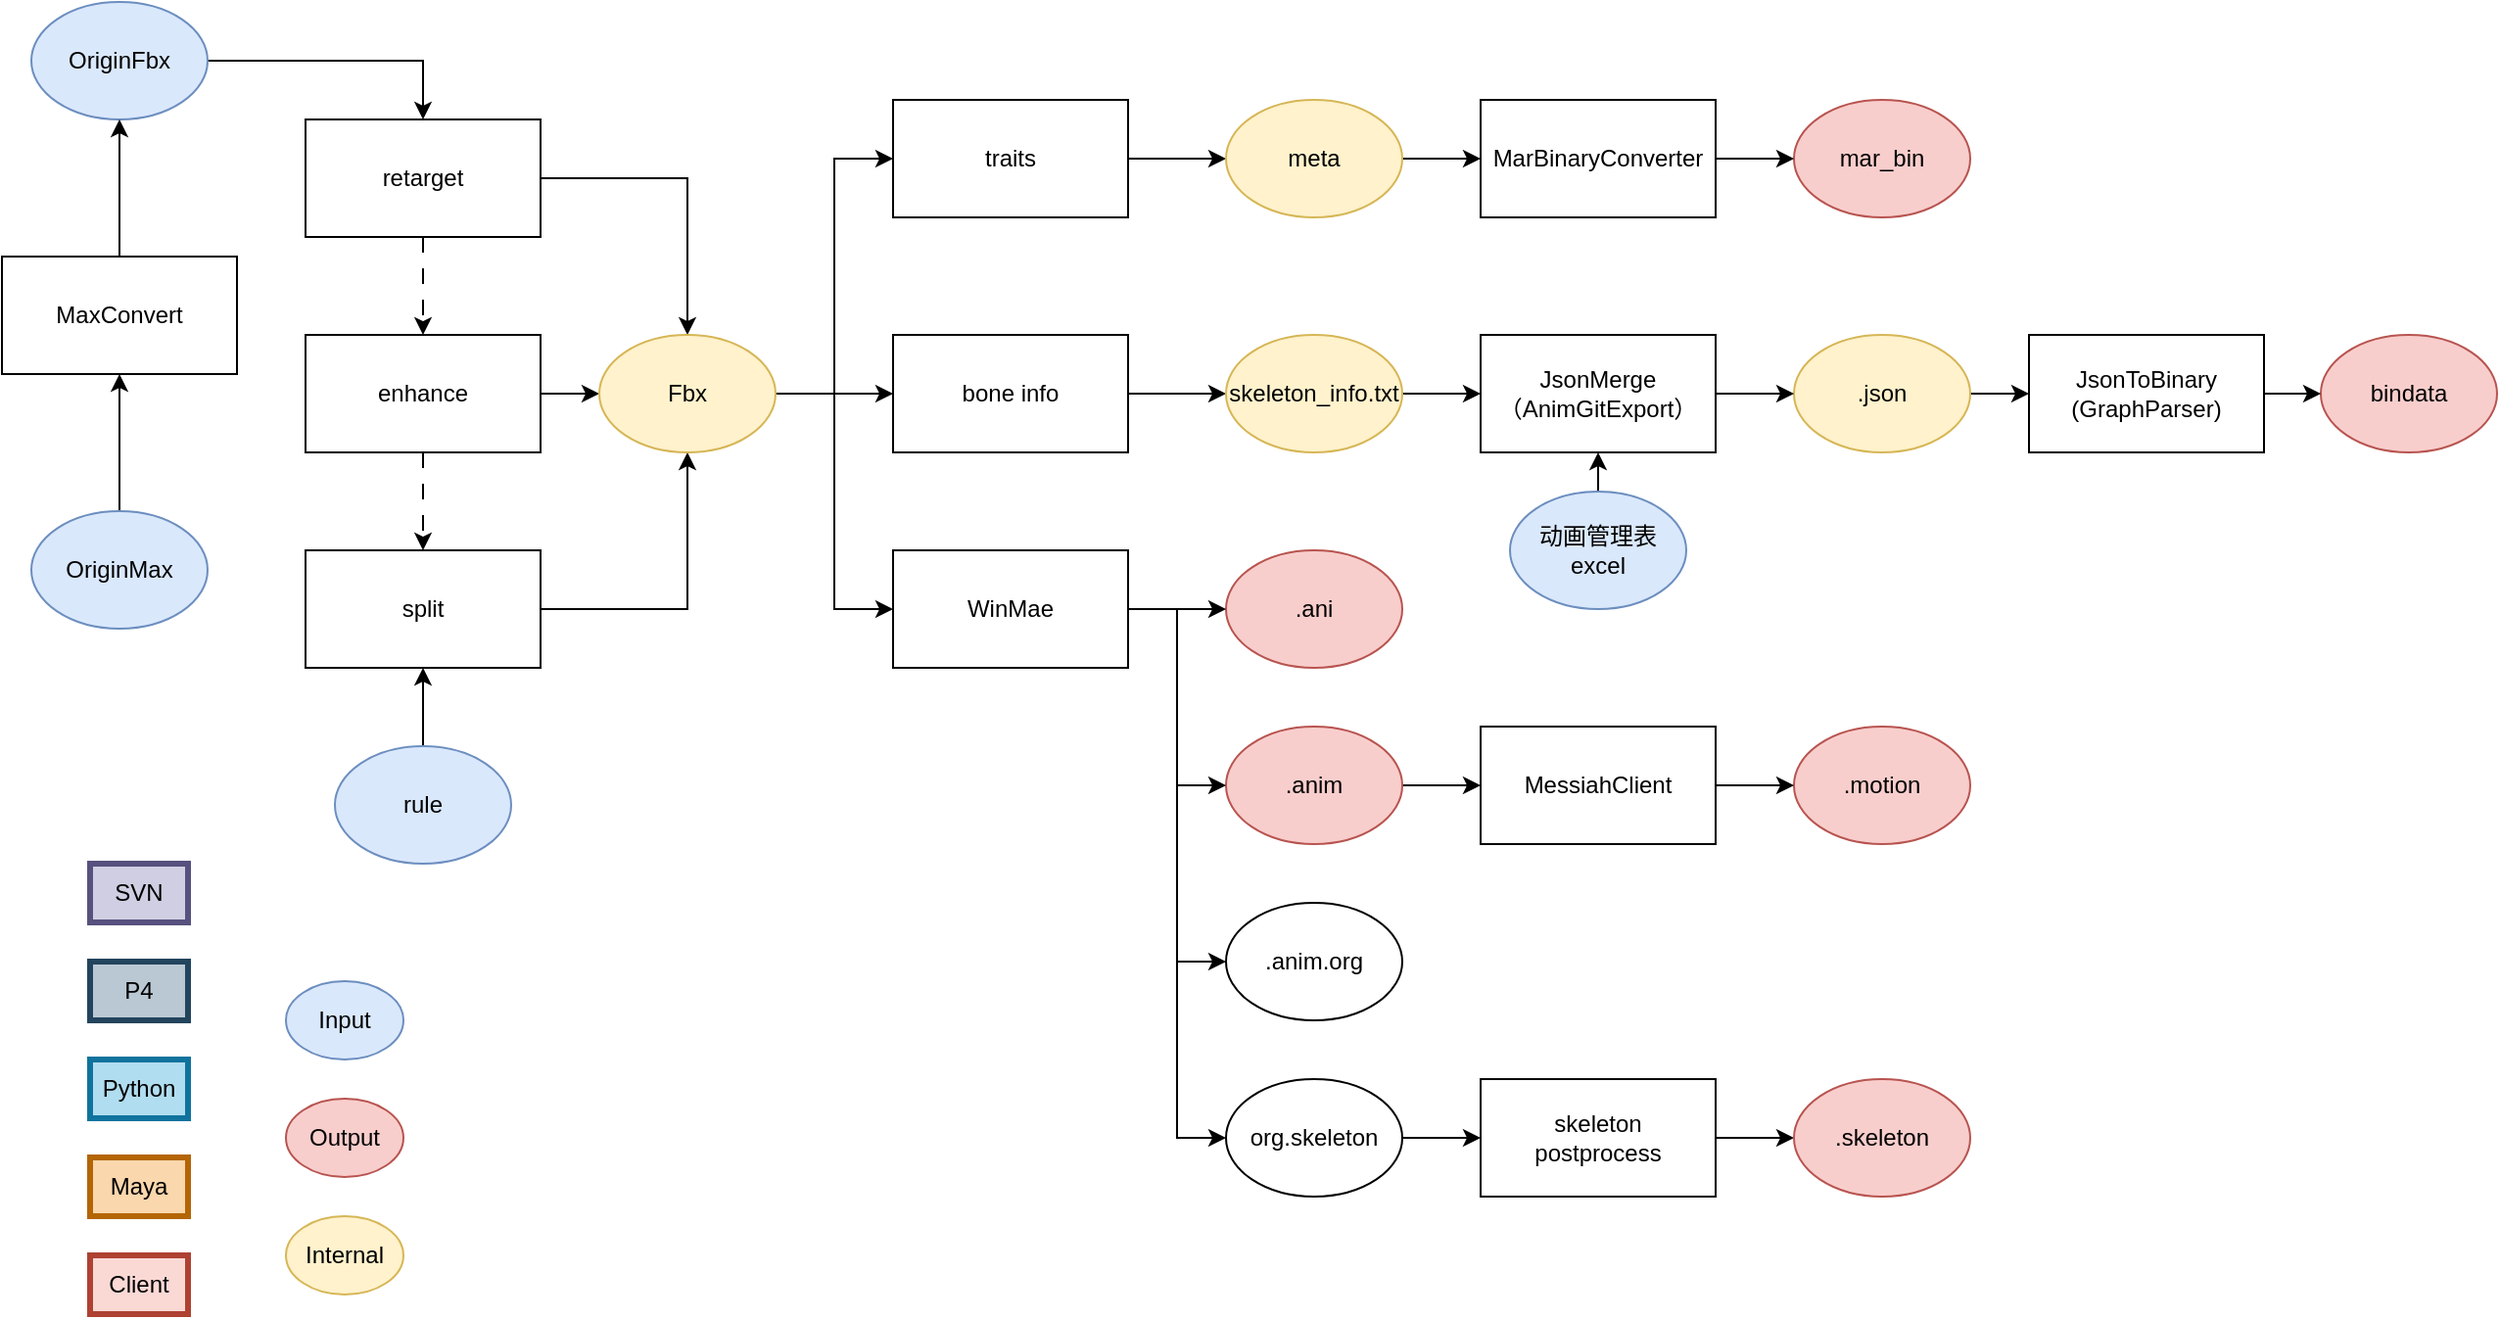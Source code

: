 <mxfile version="21.3.2" type="github">
  <diagram id="6a731a19-8d31-9384-78a2-239565b7b9f0" name="Page-1">
    <mxGraphModel dx="2390" dy="1273" grid="1" gridSize="10" guides="1" tooltips="1" connect="1" arrows="1" fold="1" page="1" pageScale="1" pageWidth="1169" pageHeight="827" background="none" math="0" shadow="0">
      <root>
        <mxCell id="0" />
        <mxCell id="1" parent="0" />
        <mxCell id="MZEjRdD-iQo0y8Kbryy6-225" value="P4" style="rounded=0;whiteSpace=wrap;html=1;strokeWidth=3;fillColor=#bac8d3;strokeColor=#23445d;" vertex="1" parent="1">
          <mxGeometry x="80" y="540" width="50" height="30" as="geometry" />
        </mxCell>
        <mxCell id="MZEjRdD-iQo0y8Kbryy6-184" style="edgeStyle=orthogonalEdgeStyle;rounded=0;orthogonalLoop=1;jettySize=auto;html=1;entryX=0.5;entryY=0;entryDx=0;entryDy=0;dashed=1;dashPattern=8 8;" edge="1" parent="1" source="MZEjRdD-iQo0y8Kbryy6-146" target="MZEjRdD-iQo0y8Kbryy6-148">
          <mxGeometry relative="1" as="geometry" />
        </mxCell>
        <mxCell id="MZEjRdD-iQo0y8Kbryy6-203" style="edgeStyle=orthogonalEdgeStyle;rounded=0;orthogonalLoop=1;jettySize=auto;html=1;entryX=0.5;entryY=0;entryDx=0;entryDy=0;" edge="1" parent="1" source="MZEjRdD-iQo0y8Kbryy6-146" target="MZEjRdD-iQo0y8Kbryy6-199">
          <mxGeometry relative="1" as="geometry" />
        </mxCell>
        <mxCell id="MZEjRdD-iQo0y8Kbryy6-146" value="retarget" style="rounded=0;whiteSpace=wrap;html=1;" vertex="1" parent="1">
          <mxGeometry x="190" y="110" width="120" height="60" as="geometry" />
        </mxCell>
        <mxCell id="MZEjRdD-iQo0y8Kbryy6-205" style="edgeStyle=orthogonalEdgeStyle;rounded=0;orthogonalLoop=1;jettySize=auto;html=1;entryX=0.5;entryY=1;entryDx=0;entryDy=0;" edge="1" parent="1" source="MZEjRdD-iQo0y8Kbryy6-147" target="MZEjRdD-iQo0y8Kbryy6-199">
          <mxGeometry relative="1" as="geometry" />
        </mxCell>
        <mxCell id="MZEjRdD-iQo0y8Kbryy6-147" value="split" style="rounded=0;whiteSpace=wrap;html=1;" vertex="1" parent="1">
          <mxGeometry x="190" y="330" width="120" height="60" as="geometry" />
        </mxCell>
        <mxCell id="MZEjRdD-iQo0y8Kbryy6-189" style="edgeStyle=orthogonalEdgeStyle;rounded=0;orthogonalLoop=1;jettySize=auto;html=1;dashed=1;dashPattern=8 8;" edge="1" parent="1" source="MZEjRdD-iQo0y8Kbryy6-148" target="MZEjRdD-iQo0y8Kbryy6-147">
          <mxGeometry relative="1" as="geometry" />
        </mxCell>
        <mxCell id="MZEjRdD-iQo0y8Kbryy6-204" style="edgeStyle=orthogonalEdgeStyle;rounded=0;orthogonalLoop=1;jettySize=auto;html=1;" edge="1" parent="1" source="MZEjRdD-iQo0y8Kbryy6-148" target="MZEjRdD-iQo0y8Kbryy6-199">
          <mxGeometry relative="1" as="geometry" />
        </mxCell>
        <mxCell id="MZEjRdD-iQo0y8Kbryy6-148" value="enhance" style="rounded=0;whiteSpace=wrap;html=1;" vertex="1" parent="1">
          <mxGeometry x="190" y="220" width="120" height="60" as="geometry" />
        </mxCell>
        <mxCell id="MZEjRdD-iQo0y8Kbryy6-206" style="edgeStyle=orthogonalEdgeStyle;rounded=0;orthogonalLoop=1;jettySize=auto;html=1;" edge="1" parent="1" source="MZEjRdD-iQo0y8Kbryy6-149" target="MZEjRdD-iQo0y8Kbryy6-175">
          <mxGeometry relative="1" as="geometry" />
        </mxCell>
        <mxCell id="MZEjRdD-iQo0y8Kbryy6-149" value="traits" style="rounded=0;whiteSpace=wrap;html=1;" vertex="1" parent="1">
          <mxGeometry x="490" y="100" width="120" height="60" as="geometry" />
        </mxCell>
        <mxCell id="MZEjRdD-iQo0y8Kbryy6-207" style="edgeStyle=orthogonalEdgeStyle;rounded=0;orthogonalLoop=1;jettySize=auto;html=1;entryX=0;entryY=0.5;entryDx=0;entryDy=0;" edge="1" parent="1" source="MZEjRdD-iQo0y8Kbryy6-150" target="MZEjRdD-iQo0y8Kbryy6-166">
          <mxGeometry relative="1" as="geometry" />
        </mxCell>
        <mxCell id="MZEjRdD-iQo0y8Kbryy6-150" value="bone info" style="rounded=0;whiteSpace=wrap;html=1;" vertex="1" parent="1">
          <mxGeometry x="490" y="220" width="120" height="60" as="geometry" />
        </mxCell>
        <mxCell id="MZEjRdD-iQo0y8Kbryy6-210" style="edgeStyle=orthogonalEdgeStyle;rounded=0;orthogonalLoop=1;jettySize=auto;html=1;entryX=0;entryY=0.5;entryDx=0;entryDy=0;" edge="1" parent="1" source="MZEjRdD-iQo0y8Kbryy6-159" target="MZEjRdD-iQo0y8Kbryy6-176">
          <mxGeometry relative="1" as="geometry" />
        </mxCell>
        <mxCell id="MZEjRdD-iQo0y8Kbryy6-159" value=".json" style="ellipse;whiteSpace=wrap;html=1;fillColor=#fff2cc;strokeColor=#d6b656;" vertex="1" parent="1">
          <mxGeometry x="950" y="220" width="90" height="60" as="geometry" />
        </mxCell>
        <mxCell id="MZEjRdD-iQo0y8Kbryy6-218" style="edgeStyle=orthogonalEdgeStyle;rounded=0;orthogonalLoop=1;jettySize=auto;html=1;entryX=0;entryY=0.5;entryDx=0;entryDy=0;" edge="1" parent="1" source="MZEjRdD-iQo0y8Kbryy6-162" target="MZEjRdD-iQo0y8Kbryy6-194">
          <mxGeometry relative="1" as="geometry" />
        </mxCell>
        <mxCell id="MZEjRdD-iQo0y8Kbryy6-162" value=".anim" style="ellipse;whiteSpace=wrap;html=1;fillColor=#f8cecc;strokeColor=#b85450;" vertex="1" parent="1">
          <mxGeometry x="660" y="420" width="90" height="60" as="geometry" />
        </mxCell>
        <mxCell id="MZEjRdD-iQo0y8Kbryy6-163" value=".ani" style="ellipse;whiteSpace=wrap;html=1;fillColor=#f8cecc;strokeColor=#b85450;" vertex="1" parent="1">
          <mxGeometry x="660" y="330" width="90" height="60" as="geometry" />
        </mxCell>
        <mxCell id="MZEjRdD-iQo0y8Kbryy6-164" value=".anim.org" style="ellipse;whiteSpace=wrap;html=1;" vertex="1" parent="1">
          <mxGeometry x="660" y="510" width="90" height="60" as="geometry" />
        </mxCell>
        <mxCell id="MZEjRdD-iQo0y8Kbryy6-220" style="edgeStyle=orthogonalEdgeStyle;rounded=0;orthogonalLoop=1;jettySize=auto;html=1;entryX=0;entryY=0.5;entryDx=0;entryDy=0;" edge="1" parent="1" source="MZEjRdD-iQo0y8Kbryy6-165" target="MZEjRdD-iQo0y8Kbryy6-180">
          <mxGeometry relative="1" as="geometry" />
        </mxCell>
        <mxCell id="MZEjRdD-iQo0y8Kbryy6-165" value="org.skeleton" style="ellipse;whiteSpace=wrap;html=1;" vertex="1" parent="1">
          <mxGeometry x="660" y="600" width="90" height="60" as="geometry" />
        </mxCell>
        <mxCell id="MZEjRdD-iQo0y8Kbryy6-216" style="edgeStyle=orthogonalEdgeStyle;rounded=0;orthogonalLoop=1;jettySize=auto;html=1;" edge="1" parent="1" source="MZEjRdD-iQo0y8Kbryy6-166" target="MZEjRdD-iQo0y8Kbryy6-178">
          <mxGeometry relative="1" as="geometry" />
        </mxCell>
        <mxCell id="MZEjRdD-iQo0y8Kbryy6-166" value="skeleton_info.txt" style="ellipse;whiteSpace=wrap;html=1;fillColor=#fff2cc;strokeColor=#d6b656;" vertex="1" parent="1">
          <mxGeometry x="660" y="220" width="90" height="60" as="geometry" />
        </mxCell>
        <mxCell id="MZEjRdD-iQo0y8Kbryy6-167" value=".motion" style="ellipse;whiteSpace=wrap;html=1;fillColor=#f8cecc;strokeColor=#b85450;" vertex="1" parent="1">
          <mxGeometry x="950" y="420" width="90" height="60" as="geometry" />
        </mxCell>
        <mxCell id="MZEjRdD-iQo0y8Kbryy6-169" value="bindata" style="ellipse;whiteSpace=wrap;html=1;fillColor=#f8cecc;strokeColor=#b85450;" vertex="1" parent="1">
          <mxGeometry x="1219" y="220" width="90" height="60" as="geometry" />
        </mxCell>
        <mxCell id="MZEjRdD-iQo0y8Kbryy6-170" value="mar_bin" style="ellipse;whiteSpace=wrap;html=1;fillColor=#f8cecc;strokeColor=#b85450;" vertex="1" parent="1">
          <mxGeometry x="950" y="100" width="90" height="60" as="geometry" />
        </mxCell>
        <mxCell id="MZEjRdD-iQo0y8Kbryy6-183" style="edgeStyle=orthogonalEdgeStyle;rounded=0;orthogonalLoop=1;jettySize=auto;html=1;entryX=0.5;entryY=0;entryDx=0;entryDy=0;" edge="1" parent="1" source="MZEjRdD-iQo0y8Kbryy6-171" target="MZEjRdD-iQo0y8Kbryy6-146">
          <mxGeometry relative="1" as="geometry" />
        </mxCell>
        <mxCell id="MZEjRdD-iQo0y8Kbryy6-171" value="OriginFbx" style="ellipse;whiteSpace=wrap;html=1;fillColor=#dae8fc;strokeColor=#6c8ebf;" vertex="1" parent="1">
          <mxGeometry x="50" y="50" width="90" height="60" as="geometry" />
        </mxCell>
        <mxCell id="MZEjRdD-iQo0y8Kbryy6-181" style="edgeStyle=orthogonalEdgeStyle;rounded=0;orthogonalLoop=1;jettySize=auto;html=1;exitX=0.5;exitY=0;exitDx=0;exitDy=0;entryX=0.5;entryY=1;entryDx=0;entryDy=0;" edge="1" parent="1" source="MZEjRdD-iQo0y8Kbryy6-172" target="MZEjRdD-iQo0y8Kbryy6-174">
          <mxGeometry relative="1" as="geometry" />
        </mxCell>
        <mxCell id="MZEjRdD-iQo0y8Kbryy6-172" value="OriginMax" style="ellipse;whiteSpace=wrap;html=1;fillColor=#dae8fc;strokeColor=#6c8ebf;" vertex="1" parent="1">
          <mxGeometry x="50" y="310" width="90" height="60" as="geometry" />
        </mxCell>
        <mxCell id="MZEjRdD-iQo0y8Kbryy6-182" style="edgeStyle=orthogonalEdgeStyle;rounded=0;orthogonalLoop=1;jettySize=auto;html=1;entryX=0.5;entryY=1;entryDx=0;entryDy=0;" edge="1" parent="1" source="MZEjRdD-iQo0y8Kbryy6-174" target="MZEjRdD-iQo0y8Kbryy6-171">
          <mxGeometry relative="1" as="geometry" />
        </mxCell>
        <mxCell id="MZEjRdD-iQo0y8Kbryy6-174" value="MaxConvert" style="rounded=0;whiteSpace=wrap;html=1;" vertex="1" parent="1">
          <mxGeometry x="35" y="180" width="120" height="60" as="geometry" />
        </mxCell>
        <mxCell id="MZEjRdD-iQo0y8Kbryy6-222" style="edgeStyle=orthogonalEdgeStyle;rounded=0;orthogonalLoop=1;jettySize=auto;html=1;entryX=0;entryY=0.5;entryDx=0;entryDy=0;" edge="1" parent="1" source="MZEjRdD-iQo0y8Kbryy6-175" target="MZEjRdD-iQo0y8Kbryy6-195">
          <mxGeometry relative="1" as="geometry" />
        </mxCell>
        <mxCell id="MZEjRdD-iQo0y8Kbryy6-175" value="meta" style="ellipse;whiteSpace=wrap;html=1;fillColor=#fff2cc;strokeColor=#d6b656;" vertex="1" parent="1">
          <mxGeometry x="660" y="100" width="90" height="60" as="geometry" />
        </mxCell>
        <mxCell id="MZEjRdD-iQo0y8Kbryy6-211" style="edgeStyle=orthogonalEdgeStyle;rounded=0;orthogonalLoop=1;jettySize=auto;html=1;entryX=0;entryY=0.5;entryDx=0;entryDy=0;" edge="1" parent="1" source="MZEjRdD-iQo0y8Kbryy6-176" target="MZEjRdD-iQo0y8Kbryy6-169">
          <mxGeometry relative="1" as="geometry" />
        </mxCell>
        <mxCell id="MZEjRdD-iQo0y8Kbryy6-176" value="JsonToBinary&lt;br&gt;(GraphParser)" style="rounded=0;whiteSpace=wrap;html=1;" vertex="1" parent="1">
          <mxGeometry x="1070" y="220" width="120" height="60" as="geometry" />
        </mxCell>
        <mxCell id="MZEjRdD-iQo0y8Kbryy6-212" style="edgeStyle=orthogonalEdgeStyle;rounded=0;orthogonalLoop=1;jettySize=auto;html=1;entryX=0;entryY=0.5;entryDx=0;entryDy=0;" edge="1" parent="1" source="MZEjRdD-iQo0y8Kbryy6-177" target="MZEjRdD-iQo0y8Kbryy6-163">
          <mxGeometry relative="1" as="geometry" />
        </mxCell>
        <mxCell id="MZEjRdD-iQo0y8Kbryy6-213" style="edgeStyle=orthogonalEdgeStyle;rounded=0;orthogonalLoop=1;jettySize=auto;html=1;entryX=0;entryY=0.5;entryDx=0;entryDy=0;" edge="1" parent="1" source="MZEjRdD-iQo0y8Kbryy6-177" target="MZEjRdD-iQo0y8Kbryy6-162">
          <mxGeometry relative="1" as="geometry" />
        </mxCell>
        <mxCell id="MZEjRdD-iQo0y8Kbryy6-214" style="edgeStyle=orthogonalEdgeStyle;rounded=0;orthogonalLoop=1;jettySize=auto;html=1;entryX=0;entryY=0.5;entryDx=0;entryDy=0;" edge="1" parent="1" source="MZEjRdD-iQo0y8Kbryy6-177" target="MZEjRdD-iQo0y8Kbryy6-164">
          <mxGeometry relative="1" as="geometry" />
        </mxCell>
        <mxCell id="MZEjRdD-iQo0y8Kbryy6-215" style="edgeStyle=orthogonalEdgeStyle;rounded=0;orthogonalLoop=1;jettySize=auto;html=1;entryX=0;entryY=0.5;entryDx=0;entryDy=0;" edge="1" parent="1" source="MZEjRdD-iQo0y8Kbryy6-177" target="MZEjRdD-iQo0y8Kbryy6-165">
          <mxGeometry relative="1" as="geometry" />
        </mxCell>
        <mxCell id="MZEjRdD-iQo0y8Kbryy6-177" value="WinMae" style="rounded=0;whiteSpace=wrap;html=1;" vertex="1" parent="1">
          <mxGeometry x="490" y="330" width="120" height="60" as="geometry" />
        </mxCell>
        <mxCell id="MZEjRdD-iQo0y8Kbryy6-209" style="edgeStyle=orthogonalEdgeStyle;rounded=0;orthogonalLoop=1;jettySize=auto;html=1;entryX=0;entryY=0.5;entryDx=0;entryDy=0;" edge="1" parent="1" source="MZEjRdD-iQo0y8Kbryy6-178" target="MZEjRdD-iQo0y8Kbryy6-159">
          <mxGeometry relative="1" as="geometry" />
        </mxCell>
        <mxCell id="MZEjRdD-iQo0y8Kbryy6-178" value="JsonMerge&lt;br&gt;（AnimGitExport）" style="rounded=0;whiteSpace=wrap;html=1;" vertex="1" parent="1">
          <mxGeometry x="790" y="220" width="120" height="60" as="geometry" />
        </mxCell>
        <mxCell id="MZEjRdD-iQo0y8Kbryy6-217" style="edgeStyle=orthogonalEdgeStyle;rounded=0;orthogonalLoop=1;jettySize=auto;html=1;exitX=0.5;exitY=0;exitDx=0;exitDy=0;entryX=0.5;entryY=1;entryDx=0;entryDy=0;" edge="1" parent="1" source="MZEjRdD-iQo0y8Kbryy6-179" target="MZEjRdD-iQo0y8Kbryy6-178">
          <mxGeometry relative="1" as="geometry" />
        </mxCell>
        <mxCell id="MZEjRdD-iQo0y8Kbryy6-179" value="动画管理表&lt;br&gt;excel" style="ellipse;whiteSpace=wrap;html=1;fillColor=#dae8fc;strokeColor=#6c8ebf;" vertex="1" parent="1">
          <mxGeometry x="805" y="300" width="90" height="60" as="geometry" />
        </mxCell>
        <mxCell id="MZEjRdD-iQo0y8Kbryy6-221" style="edgeStyle=orthogonalEdgeStyle;rounded=0;orthogonalLoop=1;jettySize=auto;html=1;entryX=0;entryY=0.5;entryDx=0;entryDy=0;" edge="1" parent="1" source="MZEjRdD-iQo0y8Kbryy6-180" target="MZEjRdD-iQo0y8Kbryy6-196">
          <mxGeometry relative="1" as="geometry" />
        </mxCell>
        <mxCell id="MZEjRdD-iQo0y8Kbryy6-180" value="skeleton&lt;br&gt;postprocess" style="rounded=0;whiteSpace=wrap;html=1;" vertex="1" parent="1">
          <mxGeometry x="790" y="600" width="120" height="60" as="geometry" />
        </mxCell>
        <mxCell id="MZEjRdD-iQo0y8Kbryy6-188" style="edgeStyle=orthogonalEdgeStyle;rounded=0;orthogonalLoop=1;jettySize=auto;html=1;entryX=0.5;entryY=1;entryDx=0;entryDy=0;" edge="1" parent="1" source="MZEjRdD-iQo0y8Kbryy6-187" target="MZEjRdD-iQo0y8Kbryy6-147">
          <mxGeometry relative="1" as="geometry" />
        </mxCell>
        <mxCell id="MZEjRdD-iQo0y8Kbryy6-187" value="rule" style="ellipse;whiteSpace=wrap;html=1;fillColor=#dae8fc;strokeColor=#6c8ebf;" vertex="1" parent="1">
          <mxGeometry x="205" y="430" width="90" height="60" as="geometry" />
        </mxCell>
        <mxCell id="MZEjRdD-iQo0y8Kbryy6-219" style="edgeStyle=orthogonalEdgeStyle;rounded=0;orthogonalLoop=1;jettySize=auto;html=1;exitX=1;exitY=0.5;exitDx=0;exitDy=0;entryX=0;entryY=0.5;entryDx=0;entryDy=0;" edge="1" parent="1" source="MZEjRdD-iQo0y8Kbryy6-194" target="MZEjRdD-iQo0y8Kbryy6-167">
          <mxGeometry relative="1" as="geometry" />
        </mxCell>
        <mxCell id="MZEjRdD-iQo0y8Kbryy6-194" value="MessiahClient" style="rounded=0;whiteSpace=wrap;html=1;" vertex="1" parent="1">
          <mxGeometry x="790" y="420" width="120" height="60" as="geometry" />
        </mxCell>
        <mxCell id="MZEjRdD-iQo0y8Kbryy6-223" style="edgeStyle=orthogonalEdgeStyle;rounded=0;orthogonalLoop=1;jettySize=auto;html=1;entryX=0;entryY=0.5;entryDx=0;entryDy=0;" edge="1" parent="1" source="MZEjRdD-iQo0y8Kbryy6-195" target="MZEjRdD-iQo0y8Kbryy6-170">
          <mxGeometry relative="1" as="geometry" />
        </mxCell>
        <mxCell id="MZEjRdD-iQo0y8Kbryy6-195" value="MarBinaryConverter" style="rounded=0;whiteSpace=wrap;html=1;" vertex="1" parent="1">
          <mxGeometry x="790" y="100" width="120" height="60" as="geometry" />
        </mxCell>
        <mxCell id="MZEjRdD-iQo0y8Kbryy6-196" value=".skeleton" style="ellipse;whiteSpace=wrap;html=1;fillColor=#f8cecc;strokeColor=#b85450;" vertex="1" parent="1">
          <mxGeometry x="950" y="600" width="90" height="60" as="geometry" />
        </mxCell>
        <mxCell id="MZEjRdD-iQo0y8Kbryy6-200" style="edgeStyle=orthogonalEdgeStyle;rounded=0;orthogonalLoop=1;jettySize=auto;html=1;entryX=0;entryY=0.5;entryDx=0;entryDy=0;" edge="1" parent="1" source="MZEjRdD-iQo0y8Kbryy6-199" target="MZEjRdD-iQo0y8Kbryy6-149">
          <mxGeometry relative="1" as="geometry" />
        </mxCell>
        <mxCell id="MZEjRdD-iQo0y8Kbryy6-201" style="edgeStyle=orthogonalEdgeStyle;rounded=0;orthogonalLoop=1;jettySize=auto;html=1;" edge="1" parent="1" source="MZEjRdD-iQo0y8Kbryy6-199" target="MZEjRdD-iQo0y8Kbryy6-150">
          <mxGeometry relative="1" as="geometry" />
        </mxCell>
        <mxCell id="MZEjRdD-iQo0y8Kbryy6-202" style="edgeStyle=orthogonalEdgeStyle;rounded=0;orthogonalLoop=1;jettySize=auto;html=1;entryX=0;entryY=0.5;entryDx=0;entryDy=0;" edge="1" parent="1" source="MZEjRdD-iQo0y8Kbryy6-199" target="MZEjRdD-iQo0y8Kbryy6-177">
          <mxGeometry relative="1" as="geometry" />
        </mxCell>
        <mxCell id="MZEjRdD-iQo0y8Kbryy6-199" value="Fbx" style="ellipse;whiteSpace=wrap;html=1;fillColor=#fff2cc;strokeColor=#d6b656;" vertex="1" parent="1">
          <mxGeometry x="340" y="220" width="90" height="60" as="geometry" />
        </mxCell>
        <mxCell id="MZEjRdD-iQo0y8Kbryy6-226" value="Python" style="rounded=0;whiteSpace=wrap;html=1;strokeWidth=3;fillColor=#b1ddf0;strokeColor=#10739e;" vertex="1" parent="1">
          <mxGeometry x="80" y="590" width="50" height="30" as="geometry" />
        </mxCell>
        <mxCell id="MZEjRdD-iQo0y8Kbryy6-227" value="Maya" style="rounded=0;whiteSpace=wrap;html=1;strokeWidth=3;fillColor=#fad7ac;strokeColor=#b46504;" vertex="1" parent="1">
          <mxGeometry x="80" y="640" width="50" height="30" as="geometry" />
        </mxCell>
        <mxCell id="MZEjRdD-iQo0y8Kbryy6-228" value="Client" style="rounded=0;whiteSpace=wrap;html=1;strokeWidth=3;fillColor=#fad9d5;strokeColor=#ae4132;" vertex="1" parent="1">
          <mxGeometry x="80" y="690" width="50" height="30" as="geometry" />
        </mxCell>
        <mxCell id="MZEjRdD-iQo0y8Kbryy6-229" value="Input" style="ellipse;whiteSpace=wrap;html=1;fillColor=#dae8fc;strokeColor=#6c8ebf;" vertex="1" parent="1">
          <mxGeometry x="180" y="550" width="60" height="40" as="geometry" />
        </mxCell>
        <mxCell id="MZEjRdD-iQo0y8Kbryy6-231" value="Output" style="ellipse;whiteSpace=wrap;html=1;fillColor=#f8cecc;strokeColor=#b85450;" vertex="1" parent="1">
          <mxGeometry x="180" y="610" width="60" height="40" as="geometry" />
        </mxCell>
        <mxCell id="MZEjRdD-iQo0y8Kbryy6-232" value="Internal" style="ellipse;whiteSpace=wrap;html=1;fillColor=#fff2cc;strokeColor=#d6b656;" vertex="1" parent="1">
          <mxGeometry x="180" y="670" width="60" height="40" as="geometry" />
        </mxCell>
        <mxCell id="MZEjRdD-iQo0y8Kbryy6-234" value="SVN" style="rounded=0;whiteSpace=wrap;html=1;strokeWidth=3;fillColor=#d0cee2;strokeColor=#56517e;" vertex="1" parent="1">
          <mxGeometry x="80" y="490" width="50" height="30" as="geometry" />
        </mxCell>
      </root>
    </mxGraphModel>
  </diagram>
</mxfile>
